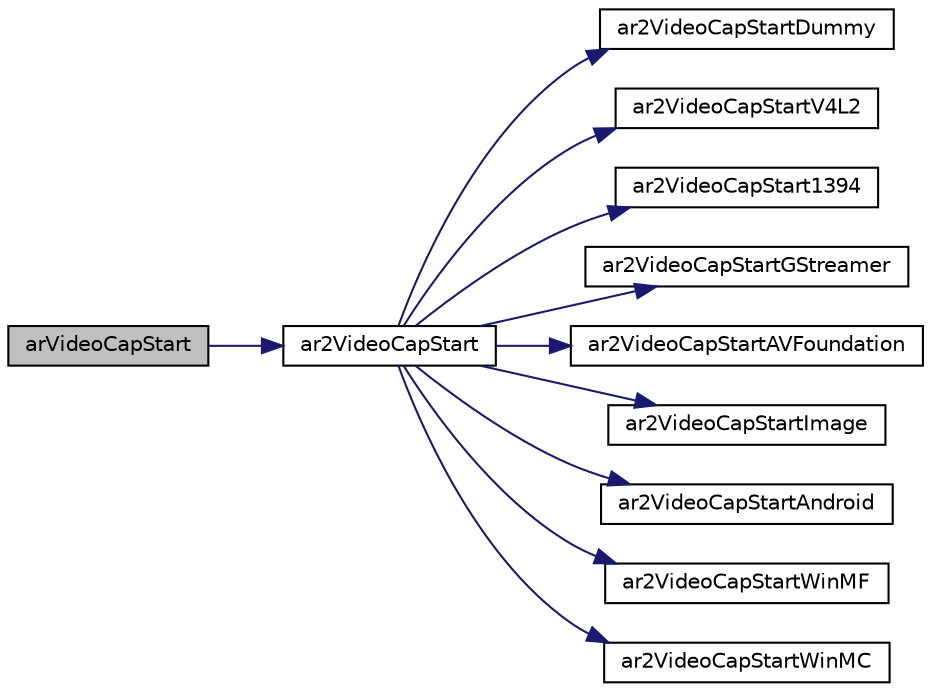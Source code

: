digraph "arVideoCapStart"
{
 // INTERACTIVE_SVG=YES
  edge [fontname="Helvetica",fontsize="10",labelfontname="Helvetica",labelfontsize="10"];
  node [fontname="Helvetica",fontsize="10",shape=record];
  rankdir="LR";
  Node1 [label="arVideoCapStart",height=0.2,width=0.4,color="black", fillcolor="grey75", style="filled", fontcolor="black"];
  Node1 -> Node2 [color="midnightblue",fontsize="10",style="solid",fontname="Helvetica"];
  Node2 [label="ar2VideoCapStart",height=0.2,width=0.4,color="black", fillcolor="white", style="filled",URL="$video_8h.html#a15e3cd3f0b0444ccc91bf51ae2b857aa"];
  Node2 -> Node3 [color="midnightblue",fontsize="10",style="solid",fontname="Helvetica"];
  Node3 [label="ar2VideoCapStartDummy",height=0.2,width=0.4,color="black", fillcolor="white", style="filled",URL="$video_dummy_8h.html#ab1f0e2853638ac6f1486a913844caab1"];
  Node2 -> Node4 [color="midnightblue",fontsize="10",style="solid",fontname="Helvetica"];
  Node4 [label="ar2VideoCapStartV4L2",height=0.2,width=0.4,color="black", fillcolor="white", style="filled",URL="$video_v4_l2_8h.html#aaa7ca0deda2b834787256b3545b0e5e2"];
  Node2 -> Node5 [color="midnightblue",fontsize="10",style="solid",fontname="Helvetica"];
  Node5 [label="ar2VideoCapStart1394",height=0.2,width=0.4,color="black", fillcolor="white", style="filled",URL="$video1394_8h.html#ab93fd5b20f721af575296a36c1f0a73d"];
  Node2 -> Node6 [color="midnightblue",fontsize="10",style="solid",fontname="Helvetica"];
  Node6 [label="ar2VideoCapStartGStreamer",height=0.2,width=0.4,color="black", fillcolor="white", style="filled",URL="$video_g_streamer_8h.html#a778f2f90c534d3ee542f24ca35fbf670"];
  Node2 -> Node7 [color="midnightblue",fontsize="10",style="solid",fontname="Helvetica"];
  Node7 [label="ar2VideoCapStartAVFoundation",height=0.2,width=0.4,color="black", fillcolor="white", style="filled",URL="$video_a_v_foundation_8h.html#adec98c4fdc75562de3051d070de7eeae"];
  Node2 -> Node8 [color="midnightblue",fontsize="10",style="solid",fontname="Helvetica"];
  Node8 [label="ar2VideoCapStartImage",height=0.2,width=0.4,color="black", fillcolor="white", style="filled",URL="$video_image_8h.html#a797844b99a82db04a767d3a22675dc47"];
  Node2 -> Node9 [color="midnightblue",fontsize="10",style="solid",fontname="Helvetica"];
  Node9 [label="ar2VideoCapStartAndroid",height=0.2,width=0.4,color="black", fillcolor="white", style="filled",URL="$video_android_8h.html#a690a506736a2be46037cf317357b8e67"];
  Node2 -> Node10 [color="midnightblue",fontsize="10",style="solid",fontname="Helvetica"];
  Node10 [label="ar2VideoCapStartWinMF",height=0.2,width=0.4,color="black", fillcolor="white", style="filled",URL="$video_windows_media_foundation_8h.html#a6efade47984c54c22faa9f165da9e227"];
  Node2 -> Node11 [color="midnightblue",fontsize="10",style="solid",fontname="Helvetica"];
  Node11 [label="ar2VideoCapStartWinMC",height=0.2,width=0.4,color="black", fillcolor="white", style="filled",URL="$video_windows_media_capture_8h.html#a2faf35e24059532b9497c0868db8e654"];
}
